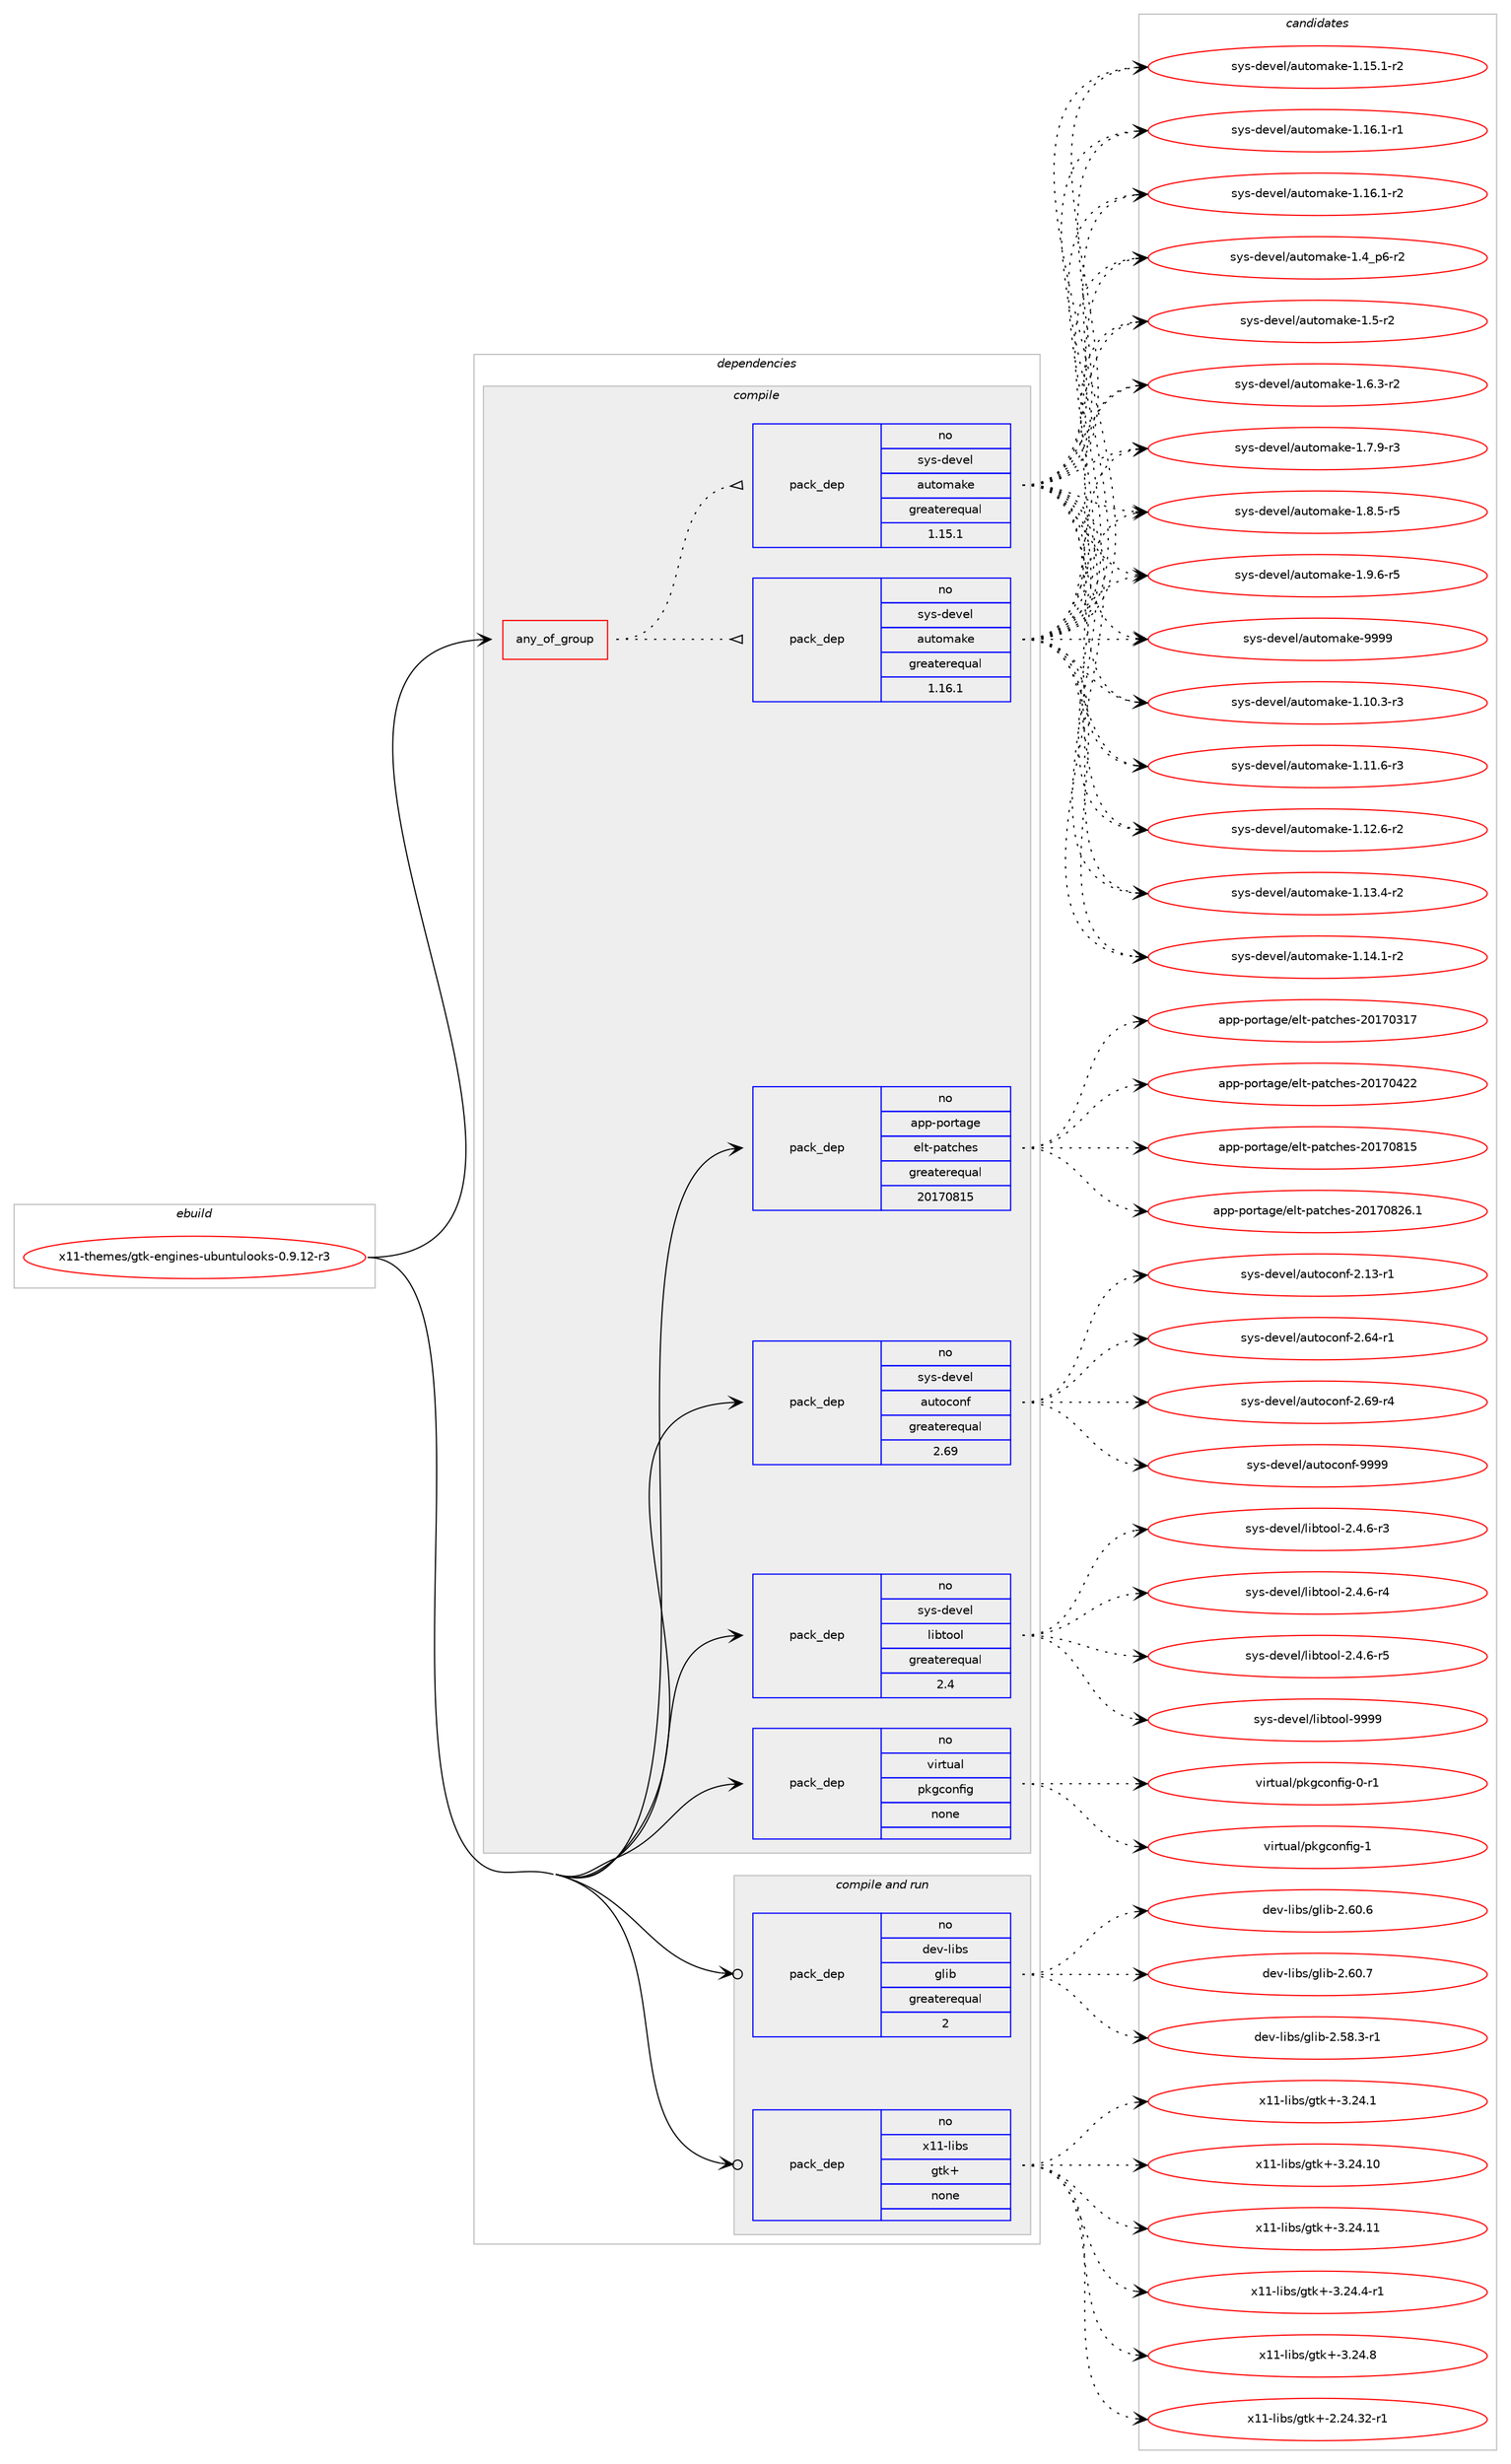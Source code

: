 digraph prolog {

# *************
# Graph options
# *************

newrank=true;
concentrate=true;
compound=true;
graph [rankdir=LR,fontname=Helvetica,fontsize=10,ranksep=1.5];#, ranksep=2.5, nodesep=0.2];
edge  [arrowhead=vee];
node  [fontname=Helvetica,fontsize=10];

# **********
# The ebuild
# **********

subgraph cluster_leftcol {
color=gray;
rank=same;
label=<<i>ebuild</i>>;
id [label="x11-themes/gtk-engines-ubuntulooks-0.9.12-r3", color=red, width=4, href="../x11-themes/gtk-engines-ubuntulooks-0.9.12-r3.svg"];
}

# ****************
# The dependencies
# ****************

subgraph cluster_midcol {
color=gray;
label=<<i>dependencies</i>>;
subgraph cluster_compile {
fillcolor="#eeeeee";
style=filled;
label=<<i>compile</i>>;
subgraph any16208 {
dependency924859 [label=<<TABLE BORDER="0" CELLBORDER="1" CELLSPACING="0" CELLPADDING="4"><TR><TD CELLPADDING="10">any_of_group</TD></TR></TABLE>>, shape=none, color=red];subgraph pack687633 {
dependency924860 [label=<<TABLE BORDER="0" CELLBORDER="1" CELLSPACING="0" CELLPADDING="4" WIDTH="220"><TR><TD ROWSPAN="6" CELLPADDING="30">pack_dep</TD></TR><TR><TD WIDTH="110">no</TD></TR><TR><TD>sys-devel</TD></TR><TR><TD>automake</TD></TR><TR><TD>greaterequal</TD></TR><TR><TD>1.16.1</TD></TR></TABLE>>, shape=none, color=blue];
}
dependency924859:e -> dependency924860:w [weight=20,style="dotted",arrowhead="oinv"];
subgraph pack687634 {
dependency924861 [label=<<TABLE BORDER="0" CELLBORDER="1" CELLSPACING="0" CELLPADDING="4" WIDTH="220"><TR><TD ROWSPAN="6" CELLPADDING="30">pack_dep</TD></TR><TR><TD WIDTH="110">no</TD></TR><TR><TD>sys-devel</TD></TR><TR><TD>automake</TD></TR><TR><TD>greaterequal</TD></TR><TR><TD>1.15.1</TD></TR></TABLE>>, shape=none, color=blue];
}
dependency924859:e -> dependency924861:w [weight=20,style="dotted",arrowhead="oinv"];
}
id:e -> dependency924859:w [weight=20,style="solid",arrowhead="vee"];
subgraph pack687635 {
dependency924862 [label=<<TABLE BORDER="0" CELLBORDER="1" CELLSPACING="0" CELLPADDING="4" WIDTH="220"><TR><TD ROWSPAN="6" CELLPADDING="30">pack_dep</TD></TR><TR><TD WIDTH="110">no</TD></TR><TR><TD>app-portage</TD></TR><TR><TD>elt-patches</TD></TR><TR><TD>greaterequal</TD></TR><TR><TD>20170815</TD></TR></TABLE>>, shape=none, color=blue];
}
id:e -> dependency924862:w [weight=20,style="solid",arrowhead="vee"];
subgraph pack687636 {
dependency924863 [label=<<TABLE BORDER="0" CELLBORDER="1" CELLSPACING="0" CELLPADDING="4" WIDTH="220"><TR><TD ROWSPAN="6" CELLPADDING="30">pack_dep</TD></TR><TR><TD WIDTH="110">no</TD></TR><TR><TD>sys-devel</TD></TR><TR><TD>autoconf</TD></TR><TR><TD>greaterequal</TD></TR><TR><TD>2.69</TD></TR></TABLE>>, shape=none, color=blue];
}
id:e -> dependency924863:w [weight=20,style="solid",arrowhead="vee"];
subgraph pack687637 {
dependency924864 [label=<<TABLE BORDER="0" CELLBORDER="1" CELLSPACING="0" CELLPADDING="4" WIDTH="220"><TR><TD ROWSPAN="6" CELLPADDING="30">pack_dep</TD></TR><TR><TD WIDTH="110">no</TD></TR><TR><TD>sys-devel</TD></TR><TR><TD>libtool</TD></TR><TR><TD>greaterequal</TD></TR><TR><TD>2.4</TD></TR></TABLE>>, shape=none, color=blue];
}
id:e -> dependency924864:w [weight=20,style="solid",arrowhead="vee"];
subgraph pack687638 {
dependency924865 [label=<<TABLE BORDER="0" CELLBORDER="1" CELLSPACING="0" CELLPADDING="4" WIDTH="220"><TR><TD ROWSPAN="6" CELLPADDING="30">pack_dep</TD></TR><TR><TD WIDTH="110">no</TD></TR><TR><TD>virtual</TD></TR><TR><TD>pkgconfig</TD></TR><TR><TD>none</TD></TR><TR><TD></TD></TR></TABLE>>, shape=none, color=blue];
}
id:e -> dependency924865:w [weight=20,style="solid",arrowhead="vee"];
}
subgraph cluster_compileandrun {
fillcolor="#eeeeee";
style=filled;
label=<<i>compile and run</i>>;
subgraph pack687639 {
dependency924866 [label=<<TABLE BORDER="0" CELLBORDER="1" CELLSPACING="0" CELLPADDING="4" WIDTH="220"><TR><TD ROWSPAN="6" CELLPADDING="30">pack_dep</TD></TR><TR><TD WIDTH="110">no</TD></TR><TR><TD>dev-libs</TD></TR><TR><TD>glib</TD></TR><TR><TD>greaterequal</TD></TR><TR><TD>2</TD></TR></TABLE>>, shape=none, color=blue];
}
id:e -> dependency924866:w [weight=20,style="solid",arrowhead="odotvee"];
subgraph pack687640 {
dependency924867 [label=<<TABLE BORDER="0" CELLBORDER="1" CELLSPACING="0" CELLPADDING="4" WIDTH="220"><TR><TD ROWSPAN="6" CELLPADDING="30">pack_dep</TD></TR><TR><TD WIDTH="110">no</TD></TR><TR><TD>x11-libs</TD></TR><TR><TD>gtk+</TD></TR><TR><TD>none</TD></TR><TR><TD></TD></TR></TABLE>>, shape=none, color=blue];
}
id:e -> dependency924867:w [weight=20,style="solid",arrowhead="odotvee"];
}
subgraph cluster_run {
fillcolor="#eeeeee";
style=filled;
label=<<i>run</i>>;
}
}

# **************
# The candidates
# **************

subgraph cluster_choices {
rank=same;
color=gray;
label=<<i>candidates</i>>;

subgraph choice687633 {
color=black;
nodesep=1;
choice11512111545100101118101108479711711611110997107101454946494846514511451 [label="sys-devel/automake-1.10.3-r3", color=red, width=4,href="../sys-devel/automake-1.10.3-r3.svg"];
choice11512111545100101118101108479711711611110997107101454946494946544511451 [label="sys-devel/automake-1.11.6-r3", color=red, width=4,href="../sys-devel/automake-1.11.6-r3.svg"];
choice11512111545100101118101108479711711611110997107101454946495046544511450 [label="sys-devel/automake-1.12.6-r2", color=red, width=4,href="../sys-devel/automake-1.12.6-r2.svg"];
choice11512111545100101118101108479711711611110997107101454946495146524511450 [label="sys-devel/automake-1.13.4-r2", color=red, width=4,href="../sys-devel/automake-1.13.4-r2.svg"];
choice11512111545100101118101108479711711611110997107101454946495246494511450 [label="sys-devel/automake-1.14.1-r2", color=red, width=4,href="../sys-devel/automake-1.14.1-r2.svg"];
choice11512111545100101118101108479711711611110997107101454946495346494511450 [label="sys-devel/automake-1.15.1-r2", color=red, width=4,href="../sys-devel/automake-1.15.1-r2.svg"];
choice11512111545100101118101108479711711611110997107101454946495446494511449 [label="sys-devel/automake-1.16.1-r1", color=red, width=4,href="../sys-devel/automake-1.16.1-r1.svg"];
choice11512111545100101118101108479711711611110997107101454946495446494511450 [label="sys-devel/automake-1.16.1-r2", color=red, width=4,href="../sys-devel/automake-1.16.1-r2.svg"];
choice115121115451001011181011084797117116111109971071014549465295112544511450 [label="sys-devel/automake-1.4_p6-r2", color=red, width=4,href="../sys-devel/automake-1.4_p6-r2.svg"];
choice11512111545100101118101108479711711611110997107101454946534511450 [label="sys-devel/automake-1.5-r2", color=red, width=4,href="../sys-devel/automake-1.5-r2.svg"];
choice115121115451001011181011084797117116111109971071014549465446514511450 [label="sys-devel/automake-1.6.3-r2", color=red, width=4,href="../sys-devel/automake-1.6.3-r2.svg"];
choice115121115451001011181011084797117116111109971071014549465546574511451 [label="sys-devel/automake-1.7.9-r3", color=red, width=4,href="../sys-devel/automake-1.7.9-r3.svg"];
choice115121115451001011181011084797117116111109971071014549465646534511453 [label="sys-devel/automake-1.8.5-r5", color=red, width=4,href="../sys-devel/automake-1.8.5-r5.svg"];
choice115121115451001011181011084797117116111109971071014549465746544511453 [label="sys-devel/automake-1.9.6-r5", color=red, width=4,href="../sys-devel/automake-1.9.6-r5.svg"];
choice115121115451001011181011084797117116111109971071014557575757 [label="sys-devel/automake-9999", color=red, width=4,href="../sys-devel/automake-9999.svg"];
dependency924860:e -> choice11512111545100101118101108479711711611110997107101454946494846514511451:w [style=dotted,weight="100"];
dependency924860:e -> choice11512111545100101118101108479711711611110997107101454946494946544511451:w [style=dotted,weight="100"];
dependency924860:e -> choice11512111545100101118101108479711711611110997107101454946495046544511450:w [style=dotted,weight="100"];
dependency924860:e -> choice11512111545100101118101108479711711611110997107101454946495146524511450:w [style=dotted,weight="100"];
dependency924860:e -> choice11512111545100101118101108479711711611110997107101454946495246494511450:w [style=dotted,weight="100"];
dependency924860:e -> choice11512111545100101118101108479711711611110997107101454946495346494511450:w [style=dotted,weight="100"];
dependency924860:e -> choice11512111545100101118101108479711711611110997107101454946495446494511449:w [style=dotted,weight="100"];
dependency924860:e -> choice11512111545100101118101108479711711611110997107101454946495446494511450:w [style=dotted,weight="100"];
dependency924860:e -> choice115121115451001011181011084797117116111109971071014549465295112544511450:w [style=dotted,weight="100"];
dependency924860:e -> choice11512111545100101118101108479711711611110997107101454946534511450:w [style=dotted,weight="100"];
dependency924860:e -> choice115121115451001011181011084797117116111109971071014549465446514511450:w [style=dotted,weight="100"];
dependency924860:e -> choice115121115451001011181011084797117116111109971071014549465546574511451:w [style=dotted,weight="100"];
dependency924860:e -> choice115121115451001011181011084797117116111109971071014549465646534511453:w [style=dotted,weight="100"];
dependency924860:e -> choice115121115451001011181011084797117116111109971071014549465746544511453:w [style=dotted,weight="100"];
dependency924860:e -> choice115121115451001011181011084797117116111109971071014557575757:w [style=dotted,weight="100"];
}
subgraph choice687634 {
color=black;
nodesep=1;
choice11512111545100101118101108479711711611110997107101454946494846514511451 [label="sys-devel/automake-1.10.3-r3", color=red, width=4,href="../sys-devel/automake-1.10.3-r3.svg"];
choice11512111545100101118101108479711711611110997107101454946494946544511451 [label="sys-devel/automake-1.11.6-r3", color=red, width=4,href="../sys-devel/automake-1.11.6-r3.svg"];
choice11512111545100101118101108479711711611110997107101454946495046544511450 [label="sys-devel/automake-1.12.6-r2", color=red, width=4,href="../sys-devel/automake-1.12.6-r2.svg"];
choice11512111545100101118101108479711711611110997107101454946495146524511450 [label="sys-devel/automake-1.13.4-r2", color=red, width=4,href="../sys-devel/automake-1.13.4-r2.svg"];
choice11512111545100101118101108479711711611110997107101454946495246494511450 [label="sys-devel/automake-1.14.1-r2", color=red, width=4,href="../sys-devel/automake-1.14.1-r2.svg"];
choice11512111545100101118101108479711711611110997107101454946495346494511450 [label="sys-devel/automake-1.15.1-r2", color=red, width=4,href="../sys-devel/automake-1.15.1-r2.svg"];
choice11512111545100101118101108479711711611110997107101454946495446494511449 [label="sys-devel/automake-1.16.1-r1", color=red, width=4,href="../sys-devel/automake-1.16.1-r1.svg"];
choice11512111545100101118101108479711711611110997107101454946495446494511450 [label="sys-devel/automake-1.16.1-r2", color=red, width=4,href="../sys-devel/automake-1.16.1-r2.svg"];
choice115121115451001011181011084797117116111109971071014549465295112544511450 [label="sys-devel/automake-1.4_p6-r2", color=red, width=4,href="../sys-devel/automake-1.4_p6-r2.svg"];
choice11512111545100101118101108479711711611110997107101454946534511450 [label="sys-devel/automake-1.5-r2", color=red, width=4,href="../sys-devel/automake-1.5-r2.svg"];
choice115121115451001011181011084797117116111109971071014549465446514511450 [label="sys-devel/automake-1.6.3-r2", color=red, width=4,href="../sys-devel/automake-1.6.3-r2.svg"];
choice115121115451001011181011084797117116111109971071014549465546574511451 [label="sys-devel/automake-1.7.9-r3", color=red, width=4,href="../sys-devel/automake-1.7.9-r3.svg"];
choice115121115451001011181011084797117116111109971071014549465646534511453 [label="sys-devel/automake-1.8.5-r5", color=red, width=4,href="../sys-devel/automake-1.8.5-r5.svg"];
choice115121115451001011181011084797117116111109971071014549465746544511453 [label="sys-devel/automake-1.9.6-r5", color=red, width=4,href="../sys-devel/automake-1.9.6-r5.svg"];
choice115121115451001011181011084797117116111109971071014557575757 [label="sys-devel/automake-9999", color=red, width=4,href="../sys-devel/automake-9999.svg"];
dependency924861:e -> choice11512111545100101118101108479711711611110997107101454946494846514511451:w [style=dotted,weight="100"];
dependency924861:e -> choice11512111545100101118101108479711711611110997107101454946494946544511451:w [style=dotted,weight="100"];
dependency924861:e -> choice11512111545100101118101108479711711611110997107101454946495046544511450:w [style=dotted,weight="100"];
dependency924861:e -> choice11512111545100101118101108479711711611110997107101454946495146524511450:w [style=dotted,weight="100"];
dependency924861:e -> choice11512111545100101118101108479711711611110997107101454946495246494511450:w [style=dotted,weight="100"];
dependency924861:e -> choice11512111545100101118101108479711711611110997107101454946495346494511450:w [style=dotted,weight="100"];
dependency924861:e -> choice11512111545100101118101108479711711611110997107101454946495446494511449:w [style=dotted,weight="100"];
dependency924861:e -> choice11512111545100101118101108479711711611110997107101454946495446494511450:w [style=dotted,weight="100"];
dependency924861:e -> choice115121115451001011181011084797117116111109971071014549465295112544511450:w [style=dotted,weight="100"];
dependency924861:e -> choice11512111545100101118101108479711711611110997107101454946534511450:w [style=dotted,weight="100"];
dependency924861:e -> choice115121115451001011181011084797117116111109971071014549465446514511450:w [style=dotted,weight="100"];
dependency924861:e -> choice115121115451001011181011084797117116111109971071014549465546574511451:w [style=dotted,weight="100"];
dependency924861:e -> choice115121115451001011181011084797117116111109971071014549465646534511453:w [style=dotted,weight="100"];
dependency924861:e -> choice115121115451001011181011084797117116111109971071014549465746544511453:w [style=dotted,weight="100"];
dependency924861:e -> choice115121115451001011181011084797117116111109971071014557575757:w [style=dotted,weight="100"];
}
subgraph choice687635 {
color=black;
nodesep=1;
choice97112112451121111141169710310147101108116451129711699104101115455048495548514955 [label="app-portage/elt-patches-20170317", color=red, width=4,href="../app-portage/elt-patches-20170317.svg"];
choice97112112451121111141169710310147101108116451129711699104101115455048495548525050 [label="app-portage/elt-patches-20170422", color=red, width=4,href="../app-portage/elt-patches-20170422.svg"];
choice97112112451121111141169710310147101108116451129711699104101115455048495548564953 [label="app-portage/elt-patches-20170815", color=red, width=4,href="../app-portage/elt-patches-20170815.svg"];
choice971121124511211111411697103101471011081164511297116991041011154550484955485650544649 [label="app-portage/elt-patches-20170826.1", color=red, width=4,href="../app-portage/elt-patches-20170826.1.svg"];
dependency924862:e -> choice97112112451121111141169710310147101108116451129711699104101115455048495548514955:w [style=dotted,weight="100"];
dependency924862:e -> choice97112112451121111141169710310147101108116451129711699104101115455048495548525050:w [style=dotted,weight="100"];
dependency924862:e -> choice97112112451121111141169710310147101108116451129711699104101115455048495548564953:w [style=dotted,weight="100"];
dependency924862:e -> choice971121124511211111411697103101471011081164511297116991041011154550484955485650544649:w [style=dotted,weight="100"];
}
subgraph choice687636 {
color=black;
nodesep=1;
choice1151211154510010111810110847971171161119911111010245504649514511449 [label="sys-devel/autoconf-2.13-r1", color=red, width=4,href="../sys-devel/autoconf-2.13-r1.svg"];
choice1151211154510010111810110847971171161119911111010245504654524511449 [label="sys-devel/autoconf-2.64-r1", color=red, width=4,href="../sys-devel/autoconf-2.64-r1.svg"];
choice1151211154510010111810110847971171161119911111010245504654574511452 [label="sys-devel/autoconf-2.69-r4", color=red, width=4,href="../sys-devel/autoconf-2.69-r4.svg"];
choice115121115451001011181011084797117116111991111101024557575757 [label="sys-devel/autoconf-9999", color=red, width=4,href="../sys-devel/autoconf-9999.svg"];
dependency924863:e -> choice1151211154510010111810110847971171161119911111010245504649514511449:w [style=dotted,weight="100"];
dependency924863:e -> choice1151211154510010111810110847971171161119911111010245504654524511449:w [style=dotted,weight="100"];
dependency924863:e -> choice1151211154510010111810110847971171161119911111010245504654574511452:w [style=dotted,weight="100"];
dependency924863:e -> choice115121115451001011181011084797117116111991111101024557575757:w [style=dotted,weight="100"];
}
subgraph choice687637 {
color=black;
nodesep=1;
choice1151211154510010111810110847108105981161111111084550465246544511451 [label="sys-devel/libtool-2.4.6-r3", color=red, width=4,href="../sys-devel/libtool-2.4.6-r3.svg"];
choice1151211154510010111810110847108105981161111111084550465246544511452 [label="sys-devel/libtool-2.4.6-r4", color=red, width=4,href="../sys-devel/libtool-2.4.6-r4.svg"];
choice1151211154510010111810110847108105981161111111084550465246544511453 [label="sys-devel/libtool-2.4.6-r5", color=red, width=4,href="../sys-devel/libtool-2.4.6-r5.svg"];
choice1151211154510010111810110847108105981161111111084557575757 [label="sys-devel/libtool-9999", color=red, width=4,href="../sys-devel/libtool-9999.svg"];
dependency924864:e -> choice1151211154510010111810110847108105981161111111084550465246544511451:w [style=dotted,weight="100"];
dependency924864:e -> choice1151211154510010111810110847108105981161111111084550465246544511452:w [style=dotted,weight="100"];
dependency924864:e -> choice1151211154510010111810110847108105981161111111084550465246544511453:w [style=dotted,weight="100"];
dependency924864:e -> choice1151211154510010111810110847108105981161111111084557575757:w [style=dotted,weight="100"];
}
subgraph choice687638 {
color=black;
nodesep=1;
choice11810511411611797108471121071039911111010210510345484511449 [label="virtual/pkgconfig-0-r1", color=red, width=4,href="../virtual/pkgconfig-0-r1.svg"];
choice1181051141161179710847112107103991111101021051034549 [label="virtual/pkgconfig-1", color=red, width=4,href="../virtual/pkgconfig-1.svg"];
dependency924865:e -> choice11810511411611797108471121071039911111010210510345484511449:w [style=dotted,weight="100"];
dependency924865:e -> choice1181051141161179710847112107103991111101021051034549:w [style=dotted,weight="100"];
}
subgraph choice687639 {
color=black;
nodesep=1;
choice10010111845108105981154710310810598455046535646514511449 [label="dev-libs/glib-2.58.3-r1", color=red, width=4,href="../dev-libs/glib-2.58.3-r1.svg"];
choice1001011184510810598115471031081059845504654484654 [label="dev-libs/glib-2.60.6", color=red, width=4,href="../dev-libs/glib-2.60.6.svg"];
choice1001011184510810598115471031081059845504654484655 [label="dev-libs/glib-2.60.7", color=red, width=4,href="../dev-libs/glib-2.60.7.svg"];
dependency924866:e -> choice10010111845108105981154710310810598455046535646514511449:w [style=dotted,weight="100"];
dependency924866:e -> choice1001011184510810598115471031081059845504654484654:w [style=dotted,weight="100"];
dependency924866:e -> choice1001011184510810598115471031081059845504654484655:w [style=dotted,weight="100"];
}
subgraph choice687640 {
color=black;
nodesep=1;
choice12049494510810598115471031161074345504650524651504511449 [label="x11-libs/gtk+-2.24.32-r1", color=red, width=4,href="../x11-libs/gtk+-2.24.32-r1.svg"];
choice12049494510810598115471031161074345514650524649 [label="x11-libs/gtk+-3.24.1", color=red, width=4,href="../x11-libs/gtk+-3.24.1.svg"];
choice1204949451081059811547103116107434551465052464948 [label="x11-libs/gtk+-3.24.10", color=red, width=4,href="../x11-libs/gtk+-3.24.10.svg"];
choice1204949451081059811547103116107434551465052464949 [label="x11-libs/gtk+-3.24.11", color=red, width=4,href="../x11-libs/gtk+-3.24.11.svg"];
choice120494945108105981154710311610743455146505246524511449 [label="x11-libs/gtk+-3.24.4-r1", color=red, width=4,href="../x11-libs/gtk+-3.24.4-r1.svg"];
choice12049494510810598115471031161074345514650524656 [label="x11-libs/gtk+-3.24.8", color=red, width=4,href="../x11-libs/gtk+-3.24.8.svg"];
dependency924867:e -> choice12049494510810598115471031161074345504650524651504511449:w [style=dotted,weight="100"];
dependency924867:e -> choice12049494510810598115471031161074345514650524649:w [style=dotted,weight="100"];
dependency924867:e -> choice1204949451081059811547103116107434551465052464948:w [style=dotted,weight="100"];
dependency924867:e -> choice1204949451081059811547103116107434551465052464949:w [style=dotted,weight="100"];
dependency924867:e -> choice120494945108105981154710311610743455146505246524511449:w [style=dotted,weight="100"];
dependency924867:e -> choice12049494510810598115471031161074345514650524656:w [style=dotted,weight="100"];
}
}

}
